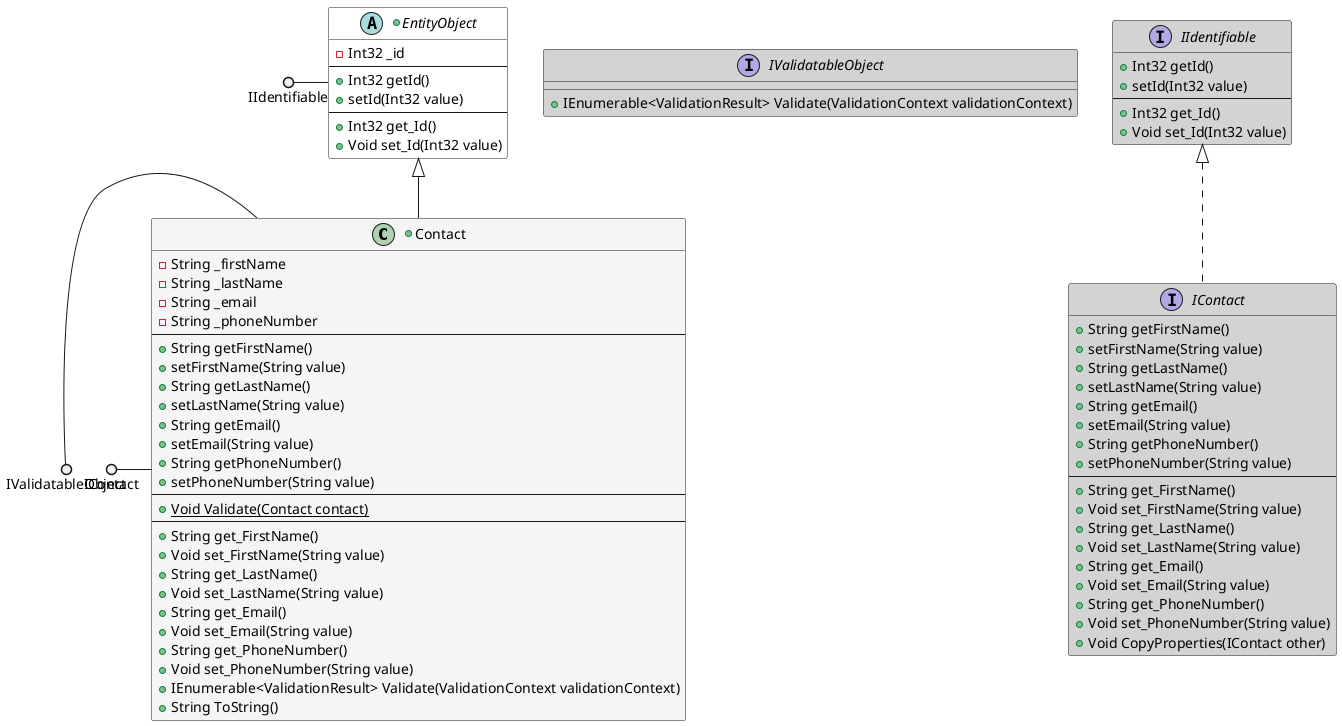 ﻿//@GeneratedCode
@startuml SEContactManager.Logic.Entities.Contact
+class Contact #whitesmoke {
    - String _firstName
    - String _lastName
    - String _email
    - String _phoneNumber
    ---
     + String getFirstName()
     + setFirstName(String value)
     + String getLastName()
     + setLastName(String value)
     + String getEmail()
     + setEmail(String value)
     + String getPhoneNumber()
     + setPhoneNumber(String value)
    ---
    + {static}Void Validate(Contact contact)
    ---
    + String get_FirstName()
    + Void set_FirstName(String value)
    + String get_LastName()
    + Void set_LastName(String value)
    + String get_Email()
    + Void set_Email(String value)
    + String get_PhoneNumber()
    + Void set_PhoneNumber(String value)
    + IEnumerable<ValidationResult> Validate(ValidationContext validationContext)
    + String ToString()
}
+abstract class EntityObject #white {
    - Int32 _id
    ---
     + Int32 getId()
     + setId(Int32 value)
    ---
    + Int32 get_Id()
    + Void set_Id(Int32 value)
}
interface IValidatableObject #lightgrey {
    + IEnumerable<ValidationResult> Validate(ValidationContext validationContext)
}
interface IContact #lightgrey {
     + String getFirstName()
     + setFirstName(String value)
     + String getLastName()
     + setLastName(String value)
     + String getEmail()
     + setEmail(String value)
     + String getPhoneNumber()
     + setPhoneNumber(String value)
    ---
    + String get_FirstName()
    + Void set_FirstName(String value)
    + String get_LastName()
    + Void set_LastName(String value)
    + String get_Email()
    + Void set_Email(String value)
    + String get_PhoneNumber()
    + Void set_PhoneNumber(String value)
    + Void CopyProperties(IContact other)
}
interface IIdentifiable #lightgrey {
     + Int32 getId()
     + setId(Int32 value)
    ---
    + Int32 get_Id()
    + Void set_Id(Int32 value)
}
EntityObject <|-- Contact
IIdentifiable <|.. IContact
IValidatableObject ()- Contact
IContact ()- Contact
IIdentifiable ()- EntityObject
@enduml
